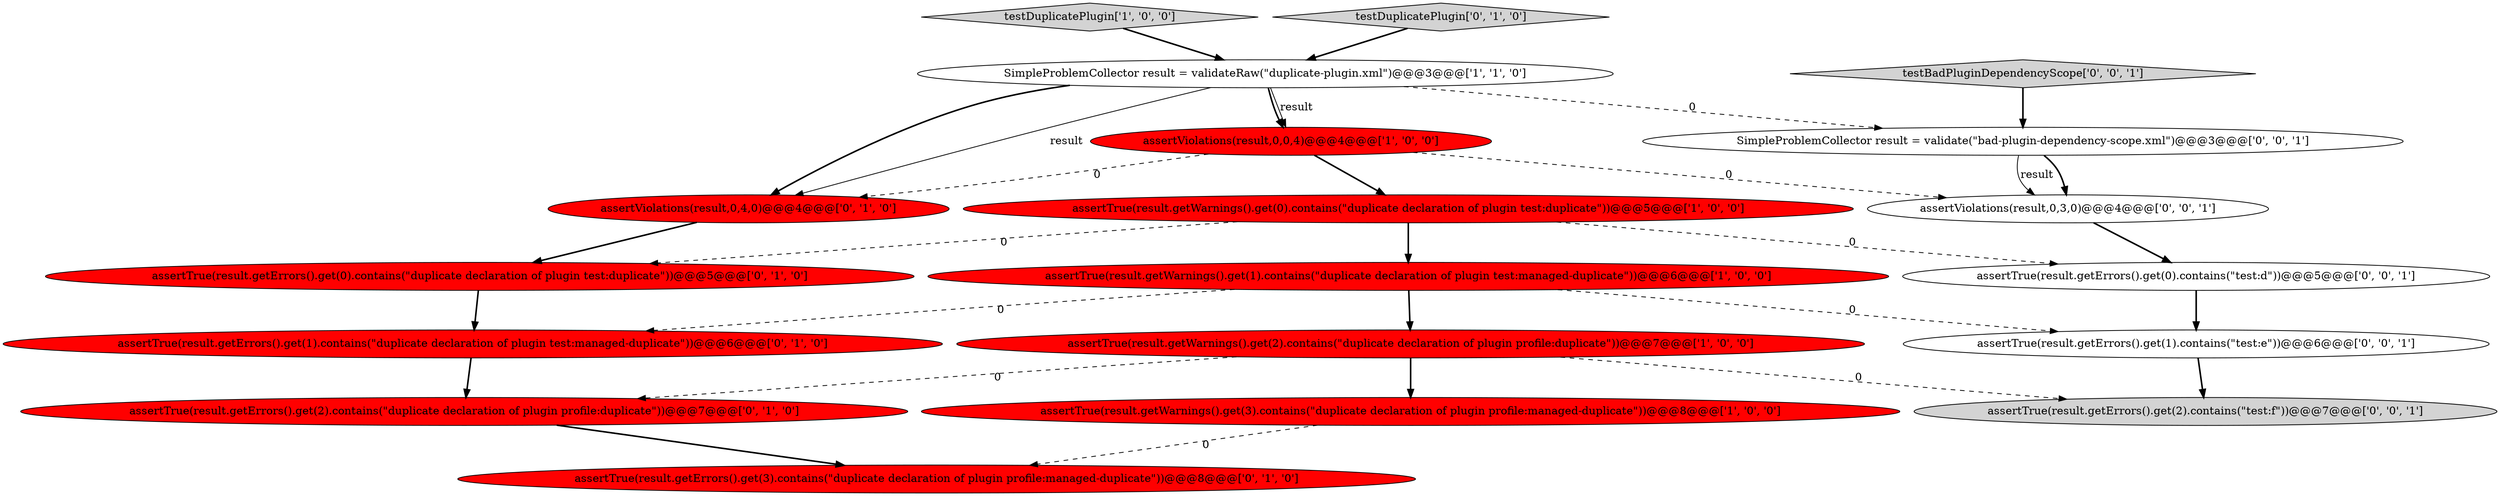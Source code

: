 digraph {
3 [style = filled, label = "testDuplicatePlugin['1', '0', '0']", fillcolor = lightgray, shape = diamond image = "AAA0AAABBB1BBB"];
1 [style = filled, label = "assertTrue(result.getWarnings().get(3).contains(\"duplicate declaration of plugin profile:managed-duplicate\"))@@@8@@@['1', '0', '0']", fillcolor = red, shape = ellipse image = "AAA1AAABBB1BBB"];
6 [style = filled, label = "assertTrue(result.getWarnings().get(2).contains(\"duplicate declaration of plugin profile:duplicate\"))@@@7@@@['1', '0', '0']", fillcolor = red, shape = ellipse image = "AAA1AAABBB1BBB"];
4 [style = filled, label = "assertTrue(result.getWarnings().get(1).contains(\"duplicate declaration of plugin test:managed-duplicate\"))@@@6@@@['1', '0', '0']", fillcolor = red, shape = ellipse image = "AAA1AAABBB1BBB"];
12 [style = filled, label = "assertTrue(result.getErrors().get(0).contains(\"duplicate declaration of plugin test:duplicate\"))@@@5@@@['0', '1', '0']", fillcolor = red, shape = ellipse image = "AAA1AAABBB2BBB"];
13 [style = filled, label = "assertViolations(result,0,3,0)@@@4@@@['0', '0', '1']", fillcolor = white, shape = ellipse image = "AAA0AAABBB3BBB"];
14 [style = filled, label = "assertTrue(result.getErrors().get(0).contains(\"test:d\"))@@@5@@@['0', '0', '1']", fillcolor = white, shape = ellipse image = "AAA0AAABBB3BBB"];
11 [style = filled, label = "assertTrue(result.getErrors().get(3).contains(\"duplicate declaration of plugin profile:managed-duplicate\"))@@@8@@@['0', '1', '0']", fillcolor = red, shape = ellipse image = "AAA1AAABBB2BBB"];
5 [style = filled, label = "assertTrue(result.getWarnings().get(0).contains(\"duplicate declaration of plugin test:duplicate\"))@@@5@@@['1', '0', '0']", fillcolor = red, shape = ellipse image = "AAA1AAABBB1BBB"];
10 [style = filled, label = "assertTrue(result.getErrors().get(1).contains(\"duplicate declaration of plugin test:managed-duplicate\"))@@@6@@@['0', '1', '0']", fillcolor = red, shape = ellipse image = "AAA1AAABBB2BBB"];
7 [style = filled, label = "assertViolations(result,0,4,0)@@@4@@@['0', '1', '0']", fillcolor = red, shape = ellipse image = "AAA1AAABBB2BBB"];
0 [style = filled, label = "SimpleProblemCollector result = validateRaw(\"duplicate-plugin.xml\")@@@3@@@['1', '1', '0']", fillcolor = white, shape = ellipse image = "AAA0AAABBB1BBB"];
2 [style = filled, label = "assertViolations(result,0,0,4)@@@4@@@['1', '0', '0']", fillcolor = red, shape = ellipse image = "AAA1AAABBB1BBB"];
9 [style = filled, label = "testDuplicatePlugin['0', '1', '0']", fillcolor = lightgray, shape = diamond image = "AAA0AAABBB2BBB"];
16 [style = filled, label = "SimpleProblemCollector result = validate(\"bad-plugin-dependency-scope.xml\")@@@3@@@['0', '0', '1']", fillcolor = white, shape = ellipse image = "AAA0AAABBB3BBB"];
17 [style = filled, label = "testBadPluginDependencyScope['0', '0', '1']", fillcolor = lightgray, shape = diamond image = "AAA0AAABBB3BBB"];
18 [style = filled, label = "assertTrue(result.getErrors().get(2).contains(\"test:f\"))@@@7@@@['0', '0', '1']", fillcolor = lightgray, shape = ellipse image = "AAA0AAABBB3BBB"];
8 [style = filled, label = "assertTrue(result.getErrors().get(2).contains(\"duplicate declaration of plugin profile:duplicate\"))@@@7@@@['0', '1', '0']", fillcolor = red, shape = ellipse image = "AAA1AAABBB2BBB"];
15 [style = filled, label = "assertTrue(result.getErrors().get(1).contains(\"test:e\"))@@@6@@@['0', '0', '1']", fillcolor = white, shape = ellipse image = "AAA0AAABBB3BBB"];
16->13 [style = bold, label=""];
5->12 [style = dashed, label="0"];
6->8 [style = dashed, label="0"];
5->14 [style = dashed, label="0"];
9->0 [style = bold, label=""];
4->6 [style = bold, label=""];
7->12 [style = bold, label=""];
0->2 [style = bold, label=""];
0->16 [style = dashed, label="0"];
16->13 [style = solid, label="result"];
2->7 [style = dashed, label="0"];
15->18 [style = bold, label=""];
3->0 [style = bold, label=""];
0->7 [style = bold, label=""];
6->18 [style = dashed, label="0"];
0->2 [style = solid, label="result"];
6->1 [style = bold, label=""];
12->10 [style = bold, label=""];
10->8 [style = bold, label=""];
1->11 [style = dashed, label="0"];
2->13 [style = dashed, label="0"];
4->15 [style = dashed, label="0"];
0->7 [style = solid, label="result"];
5->4 [style = bold, label=""];
14->15 [style = bold, label=""];
4->10 [style = dashed, label="0"];
8->11 [style = bold, label=""];
13->14 [style = bold, label=""];
17->16 [style = bold, label=""];
2->5 [style = bold, label=""];
}
